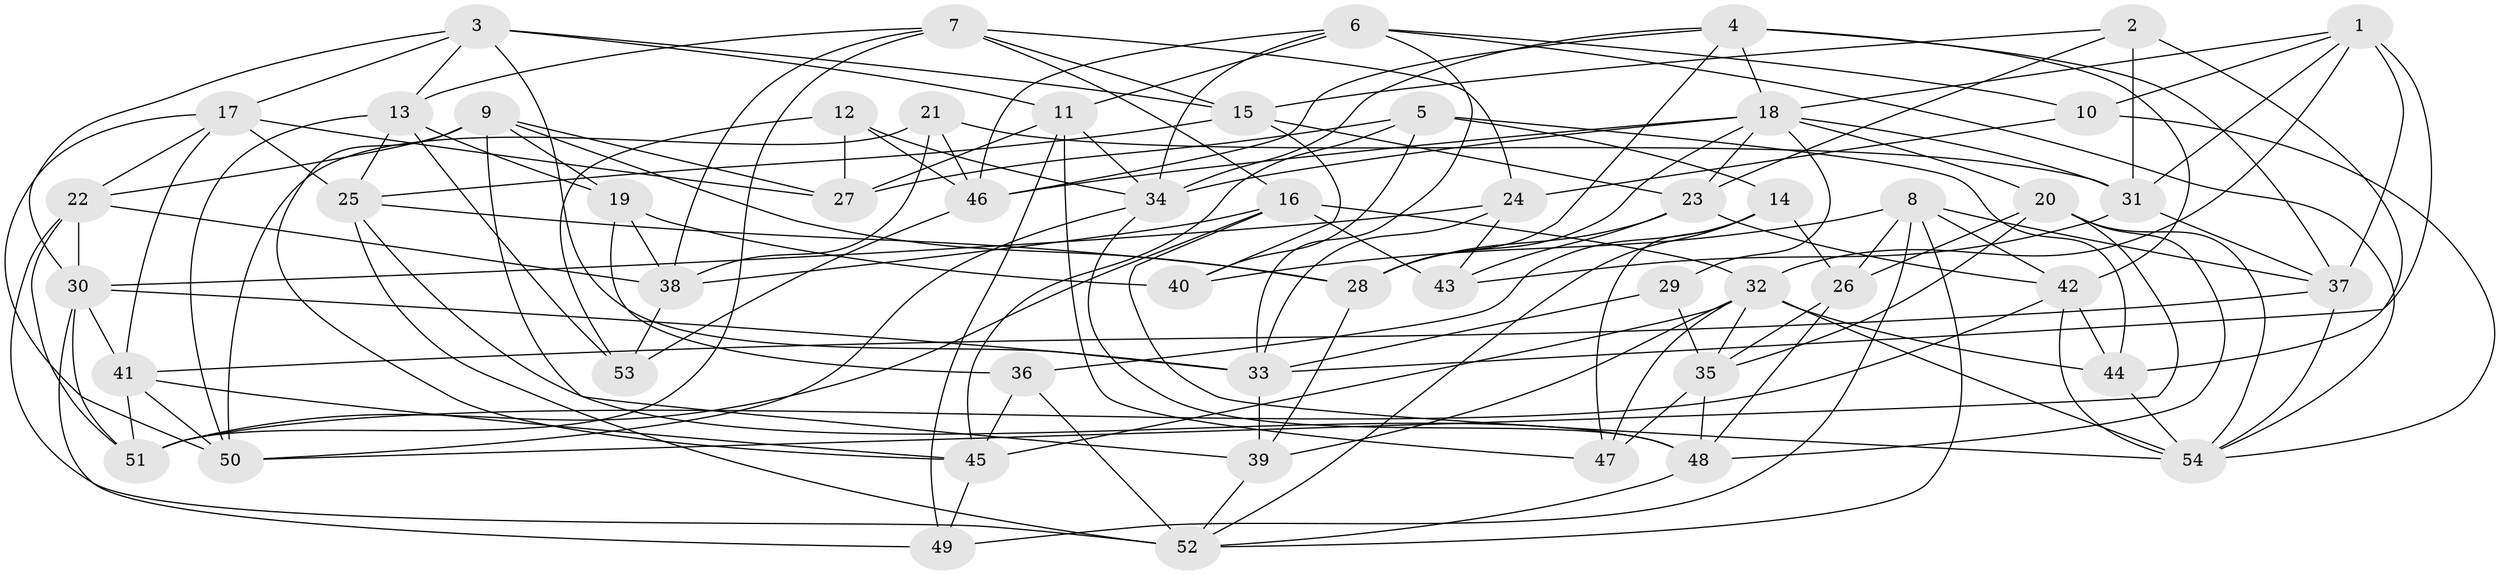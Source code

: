 // original degree distribution, {4: 1.0}
// Generated by graph-tools (version 1.1) at 2025/03/03/09/25 03:03:00]
// undirected, 54 vertices, 152 edges
graph export_dot {
graph [start="1"]
  node [color=gray90,style=filled];
  1;
  2;
  3;
  4;
  5;
  6;
  7;
  8;
  9;
  10;
  11;
  12;
  13;
  14;
  15;
  16;
  17;
  18;
  19;
  20;
  21;
  22;
  23;
  24;
  25;
  26;
  27;
  28;
  29;
  30;
  31;
  32;
  33;
  34;
  35;
  36;
  37;
  38;
  39;
  40;
  41;
  42;
  43;
  44;
  45;
  46;
  47;
  48;
  49;
  50;
  51;
  52;
  53;
  54;
  1 -- 10 [weight=1.0];
  1 -- 18 [weight=1.0];
  1 -- 31 [weight=1.0];
  1 -- 32 [weight=1.0];
  1 -- 33 [weight=1.0];
  1 -- 37 [weight=1.0];
  2 -- 15 [weight=1.0];
  2 -- 23 [weight=1.0];
  2 -- 31 [weight=1.0];
  2 -- 44 [weight=1.0];
  3 -- 11 [weight=1.0];
  3 -- 13 [weight=1.0];
  3 -- 15 [weight=1.0];
  3 -- 17 [weight=1.0];
  3 -- 30 [weight=1.0];
  3 -- 33 [weight=1.0];
  4 -- 18 [weight=1.0];
  4 -- 28 [weight=1.0];
  4 -- 34 [weight=1.0];
  4 -- 37 [weight=1.0];
  4 -- 42 [weight=1.0];
  4 -- 46 [weight=1.0];
  5 -- 14 [weight=1.0];
  5 -- 27 [weight=1.0];
  5 -- 40 [weight=1.0];
  5 -- 44 [weight=2.0];
  5 -- 45 [weight=1.0];
  6 -- 10 [weight=1.0];
  6 -- 11 [weight=1.0];
  6 -- 33 [weight=1.0];
  6 -- 34 [weight=1.0];
  6 -- 46 [weight=1.0];
  6 -- 54 [weight=1.0];
  7 -- 13 [weight=1.0];
  7 -- 15 [weight=1.0];
  7 -- 16 [weight=1.0];
  7 -- 24 [weight=1.0];
  7 -- 38 [weight=1.0];
  7 -- 51 [weight=1.0];
  8 -- 26 [weight=1.0];
  8 -- 37 [weight=1.0];
  8 -- 40 [weight=1.0];
  8 -- 42 [weight=1.0];
  8 -- 49 [weight=1.0];
  8 -- 52 [weight=1.0];
  9 -- 19 [weight=1.0];
  9 -- 22 [weight=1.0];
  9 -- 27 [weight=1.0];
  9 -- 28 [weight=1.0];
  9 -- 39 [weight=1.0];
  9 -- 45 [weight=1.0];
  10 -- 24 [weight=1.0];
  10 -- 54 [weight=1.0];
  11 -- 27 [weight=1.0];
  11 -- 34 [weight=1.0];
  11 -- 47 [weight=1.0];
  11 -- 49 [weight=1.0];
  12 -- 27 [weight=2.0];
  12 -- 34 [weight=2.0];
  12 -- 46 [weight=1.0];
  12 -- 53 [weight=1.0];
  13 -- 19 [weight=1.0];
  13 -- 25 [weight=1.0];
  13 -- 50 [weight=1.0];
  13 -- 53 [weight=1.0];
  14 -- 26 [weight=2.0];
  14 -- 36 [weight=1.0];
  14 -- 47 [weight=1.0];
  14 -- 52 [weight=1.0];
  15 -- 23 [weight=1.0];
  15 -- 25 [weight=1.0];
  15 -- 40 [weight=1.0];
  16 -- 32 [weight=1.0];
  16 -- 38 [weight=1.0];
  16 -- 43 [weight=1.0];
  16 -- 51 [weight=1.0];
  16 -- 54 [weight=1.0];
  17 -- 22 [weight=1.0];
  17 -- 25 [weight=1.0];
  17 -- 27 [weight=1.0];
  17 -- 41 [weight=1.0];
  17 -- 50 [weight=1.0];
  18 -- 20 [weight=1.0];
  18 -- 23 [weight=1.0];
  18 -- 28 [weight=1.0];
  18 -- 29 [weight=2.0];
  18 -- 31 [weight=1.0];
  18 -- 34 [weight=1.0];
  18 -- 46 [weight=1.0];
  19 -- 36 [weight=2.0];
  19 -- 38 [weight=1.0];
  19 -- 40 [weight=1.0];
  20 -- 26 [weight=1.0];
  20 -- 35 [weight=1.0];
  20 -- 48 [weight=1.0];
  20 -- 50 [weight=1.0];
  20 -- 54 [weight=1.0];
  21 -- 31 [weight=1.0];
  21 -- 38 [weight=1.0];
  21 -- 46 [weight=1.0];
  21 -- 50 [weight=1.0];
  22 -- 30 [weight=1.0];
  22 -- 38 [weight=1.0];
  22 -- 51 [weight=1.0];
  22 -- 52 [weight=1.0];
  23 -- 28 [weight=1.0];
  23 -- 42 [weight=1.0];
  23 -- 43 [weight=1.0];
  24 -- 30 [weight=2.0];
  24 -- 33 [weight=1.0];
  24 -- 43 [weight=1.0];
  25 -- 28 [weight=1.0];
  25 -- 48 [weight=1.0];
  25 -- 52 [weight=1.0];
  26 -- 35 [weight=1.0];
  26 -- 48 [weight=1.0];
  28 -- 39 [weight=1.0];
  29 -- 33 [weight=1.0];
  29 -- 35 [weight=1.0];
  30 -- 33 [weight=1.0];
  30 -- 41 [weight=1.0];
  30 -- 49 [weight=1.0];
  30 -- 51 [weight=1.0];
  31 -- 37 [weight=1.0];
  31 -- 43 [weight=1.0];
  32 -- 35 [weight=1.0];
  32 -- 39 [weight=1.0];
  32 -- 44 [weight=1.0];
  32 -- 45 [weight=1.0];
  32 -- 47 [weight=1.0];
  32 -- 54 [weight=1.0];
  33 -- 39 [weight=2.0];
  34 -- 48 [weight=1.0];
  34 -- 50 [weight=1.0];
  35 -- 47 [weight=1.0];
  35 -- 48 [weight=1.0];
  36 -- 45 [weight=1.0];
  36 -- 52 [weight=2.0];
  37 -- 41 [weight=1.0];
  37 -- 54 [weight=1.0];
  38 -- 53 [weight=1.0];
  39 -- 52 [weight=1.0];
  41 -- 45 [weight=1.0];
  41 -- 50 [weight=1.0];
  41 -- 51 [weight=1.0];
  42 -- 44 [weight=1.0];
  42 -- 51 [weight=1.0];
  42 -- 54 [weight=1.0];
  44 -- 54 [weight=1.0];
  45 -- 49 [weight=1.0];
  46 -- 53 [weight=1.0];
  48 -- 52 [weight=1.0];
}
